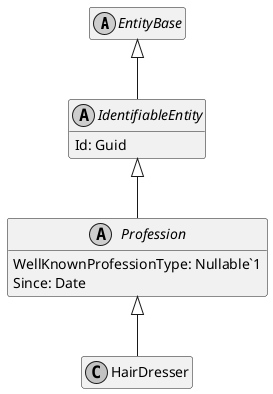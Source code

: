 ﻿@startuml
skinparam monochrome true
hide empty members

abstract class EntityBase {
}

EntityBase <|-- IdentifiableEntity

abstract class IdentifiableEntity {
    Id: Guid
}

IdentifiableEntity <|-- Profession

abstract class Profession {
    WellKnownProfessionType: Nullable`1
    Since: Date
}

Profession <|-- HairDresser

class HairDresser {
}

@enduml
